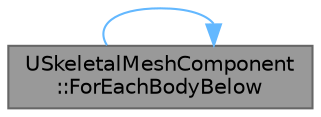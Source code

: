 digraph "USkeletalMeshComponent::ForEachBodyBelow"
{
 // INTERACTIVE_SVG=YES
 // LATEX_PDF_SIZE
  bgcolor="transparent";
  edge [fontname=Helvetica,fontsize=10,labelfontname=Helvetica,labelfontsize=10];
  node [fontname=Helvetica,fontsize=10,shape=box,height=0.2,width=0.4];
  rankdir="LR";
  Node1 [id="Node000001",label="USkeletalMeshComponent\l::ForEachBodyBelow",height=0.2,width=0.4,color="gray40", fillcolor="grey60", style="filled", fontcolor="black",tooltip="Iterates over all bodies below and executes Func."];
  Node1 -> Node1 [id="edge1_Node000001_Node000001",color="steelblue1",style="solid",tooltip=" "];
}
